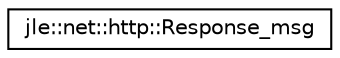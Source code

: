 digraph "Graphical Class Hierarchy"
{
  edge [fontname="Helvetica",fontsize="10",labelfontname="Helvetica",labelfontsize="10"];
  node [fontname="Helvetica",fontsize="10",shape=record];
  rankdir="LR";
  Node1 [label="jle::net::http::Response_msg",height=0.2,width=0.4,color="black", fillcolor="white", style="filled",URL="$structjle_1_1net_1_1http_1_1_response__msg.html"];
}
